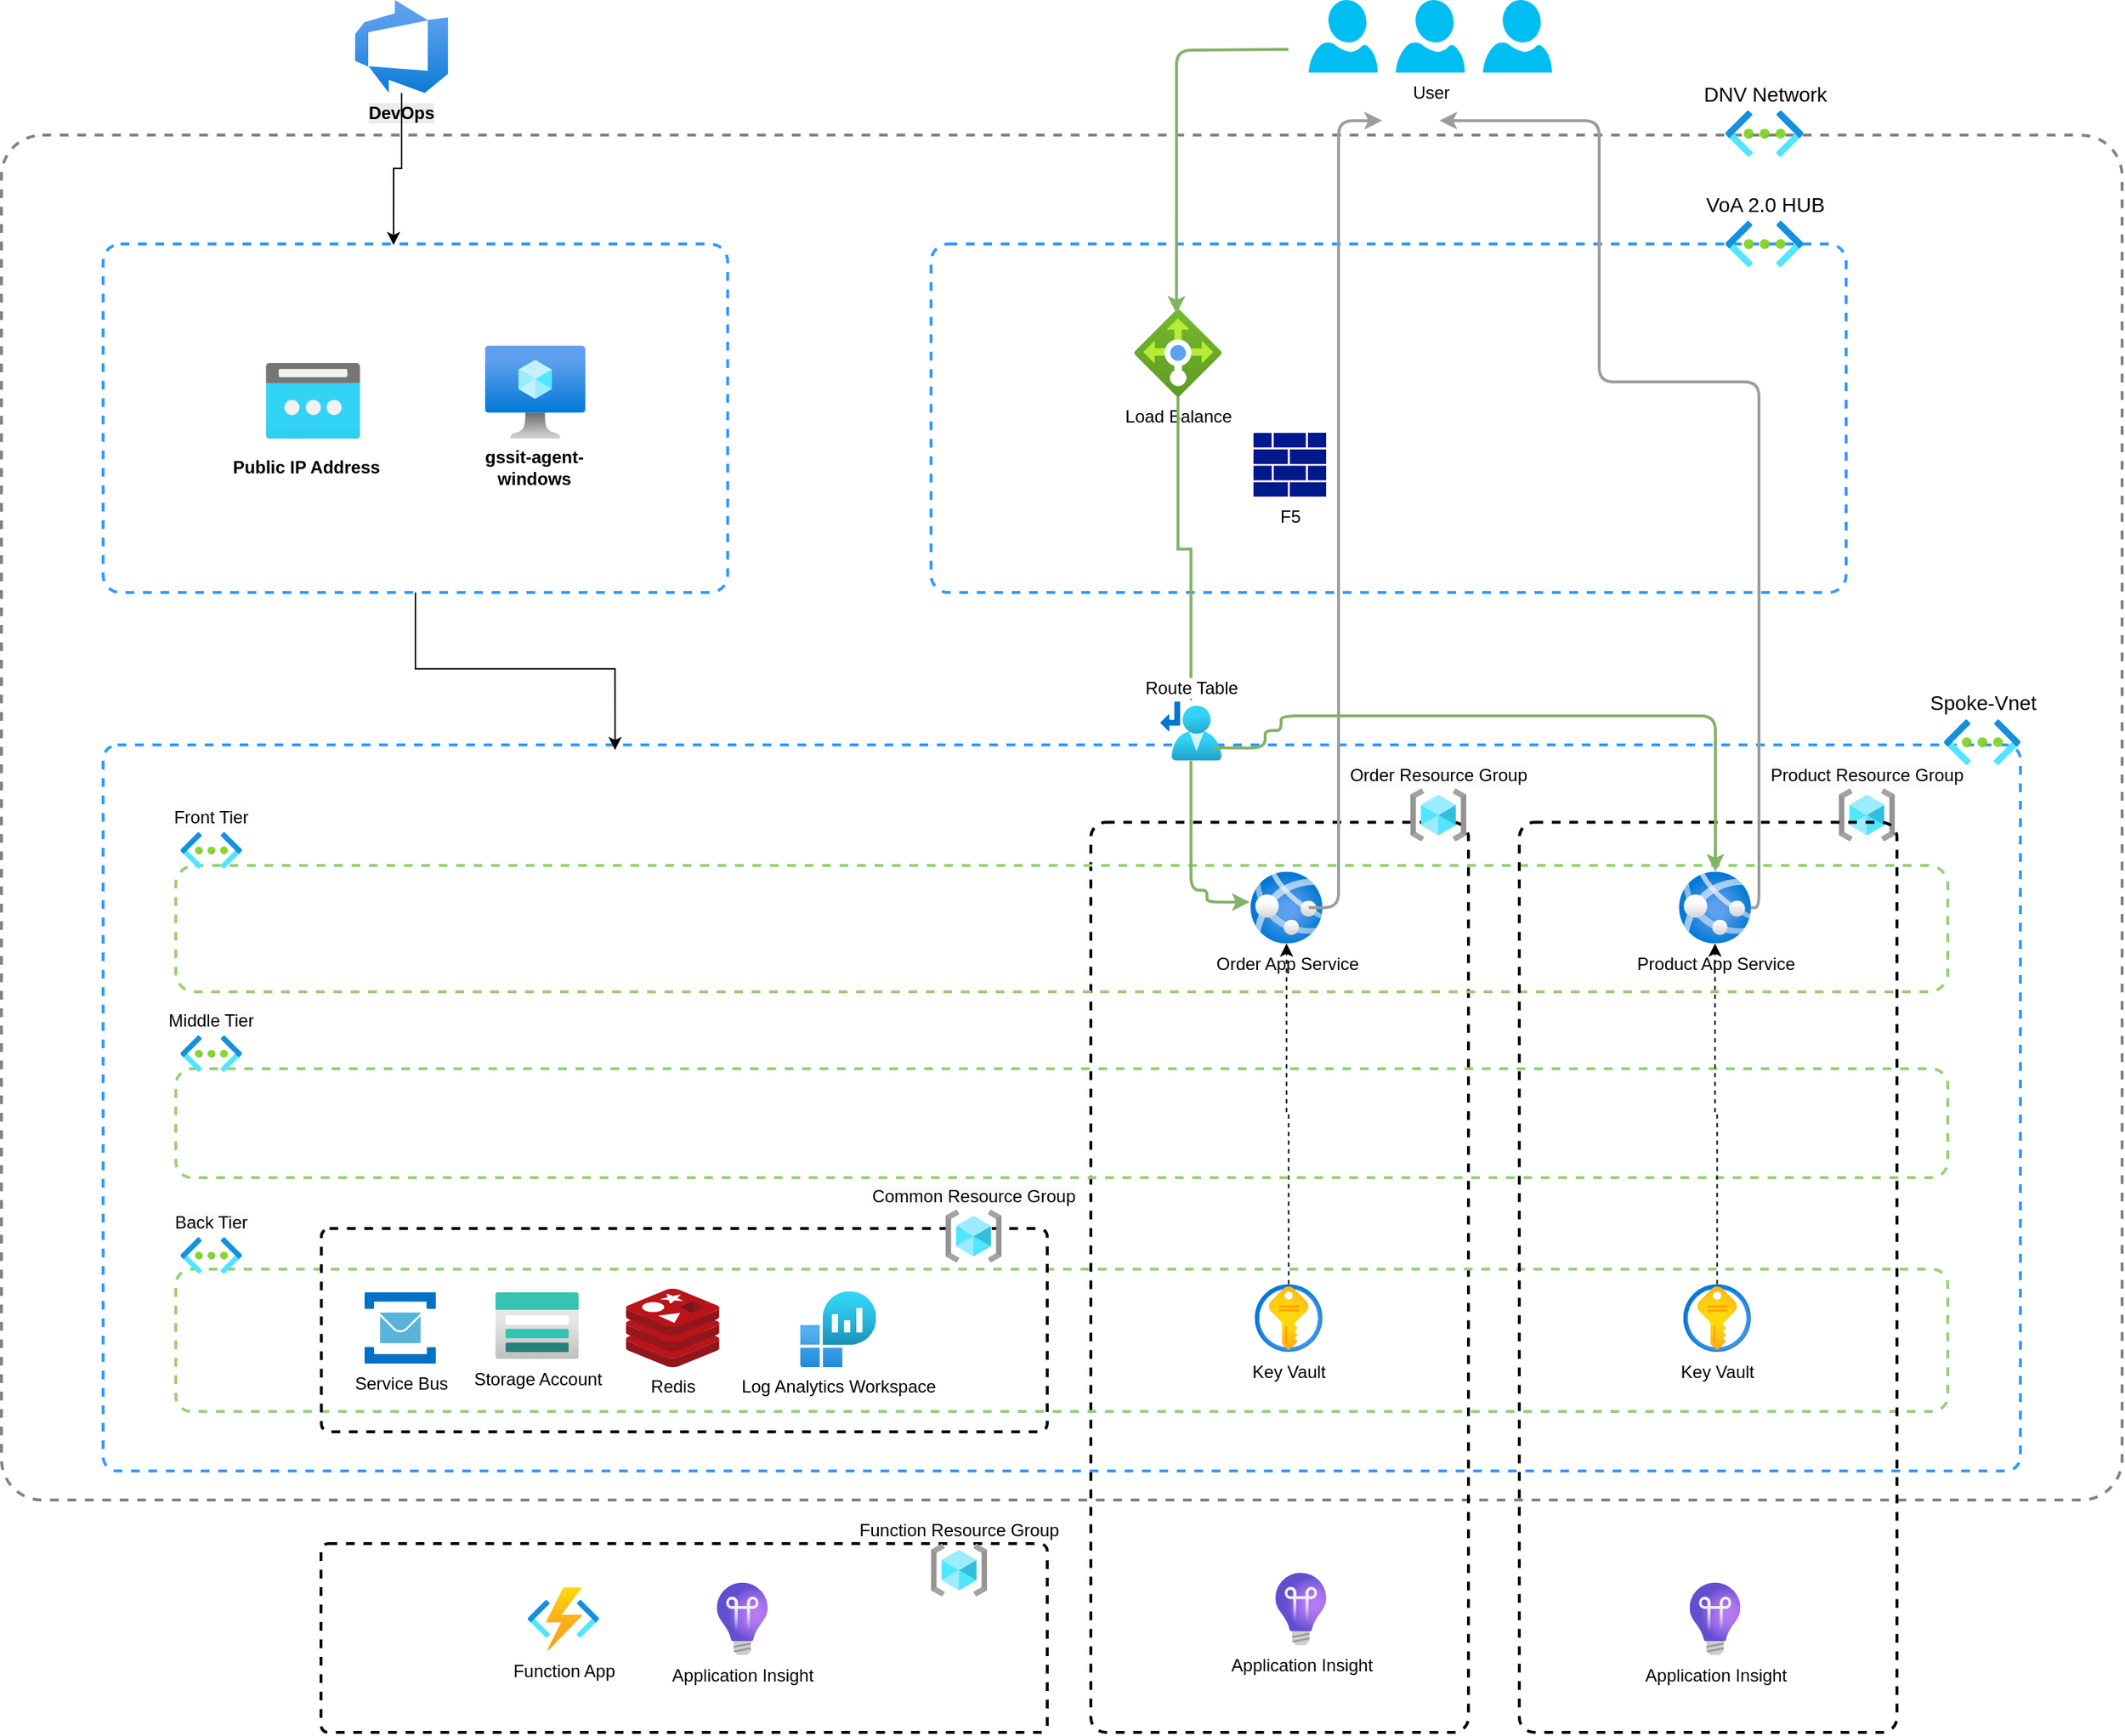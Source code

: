 <mxfile version="28.0.7">
  <diagram name="Page-1" id="WksLgGzuyehjq9d-efhy">
    <mxGraphModel dx="2377" dy="1238" grid="1" gridSize="10" guides="1" tooltips="1" connect="1" arrows="1" fold="1" page="1" pageScale="1" pageWidth="850" pageHeight="1100" math="0" shadow="0">
      <root>
        <mxCell id="0" />
        <mxCell id="1" parent="0" />
        <mxCell id="7zCMR_ArBEtUpEVLCaTa-1" value="" style="rounded=1;whiteSpace=wrap;html=1;strokeColor=#828282;fillColor=none;arcSize=3;dashed=1;strokeWidth=2;" vertex="1" parent="1">
          <mxGeometry x="410" y="383.06" width="1460" height="940" as="geometry" />
        </mxCell>
        <mxCell id="7zCMR_ArBEtUpEVLCaTa-2" value="" style="rounded=1;whiteSpace=wrap;html=1;dashed=1;strokeWidth=2;arcSize=4;fillColor=none;" vertex="1" parent="1">
          <mxGeometry x="1160" y="856.3" width="260" height="626.76" as="geometry" />
        </mxCell>
        <mxCell id="7zCMR_ArBEtUpEVLCaTa-3" value="" style="rounded=1;whiteSpace=wrap;html=1;dashed=1;fillColor=none;strokeColor=#97D077;strokeWidth=2;" vertex="1" parent="1">
          <mxGeometry x="530" y="886.06" width="1220" height="87" as="geometry" />
        </mxCell>
        <mxCell id="7zCMR_ArBEtUpEVLCaTa-4" value="" style="group;rounded=1;arcSize=2;strokeWidth=2;dashed=1;strokeColor=#3399FF;verticalAlign=middle;labelPosition=center;verticalLabelPosition=middle;align=center;movable=1;resizable=1;rotatable=1;deletable=1;editable=1;locked=0;connectable=1;" vertex="1" connectable="0" parent="1">
          <mxGeometry x="480" y="803.06" width="1320" height="500" as="geometry" />
        </mxCell>
        <mxCell id="7zCMR_ArBEtUpEVLCaTa-5" value="" style="rounded=1;whiteSpace=wrap;html=1;dashed=1;arcSize=11;fillColor=none;strokeColor=#97D077;strokeWidth=2;" vertex="1" parent="7zCMR_ArBEtUpEVLCaTa-4">
          <mxGeometry x="50" y="361" width="1220" height="98" as="geometry" />
        </mxCell>
        <mxCell id="7zCMR_ArBEtUpEVLCaTa-6" value="" style="rounded=1;whiteSpace=wrap;html=1;dashed=1;strokeWidth=2;arcSize=4;fillColor=none;" vertex="1" parent="7zCMR_ArBEtUpEVLCaTa-4">
          <mxGeometry x="150.24" y="333" width="499.76" height="140" as="geometry" />
        </mxCell>
        <mxCell id="7zCMR_ArBEtUpEVLCaTa-7" value="&lt;span style=&quot;background-color: rgb(251, 251, 251);&quot;&gt;Order Resource Group&lt;/span&gt;" style="image;aspect=fixed;html=1;points=[];align=center;fontSize=12;image=img/lib/azure2/general/Resource_Groups.svg;container=0;verticalAlign=bottom;labelPosition=center;verticalLabelPosition=top;fontColor=default;fontStyle=0" vertex="1" parent="7zCMR_ArBEtUpEVLCaTa-4">
          <mxGeometry x="899.999" y="30.0" width="38.567" height="36.3" as="geometry" />
        </mxCell>
        <mxCell id="7zCMR_ArBEtUpEVLCaTa-8" value="Order App Service" style="image;aspect=fixed;html=1;points=[];align=center;fontSize=12;image=img/lib/azure2/app_services/App_Services.svg;container=0;" vertex="1" parent="7zCMR_ArBEtUpEVLCaTa-4">
          <mxGeometry x="789.995" y="87.24" width="49.47" height="49.47" as="geometry" />
        </mxCell>
        <mxCell id="7zCMR_ArBEtUpEVLCaTa-9" value="Storage Account" style="image;aspect=fixed;html=1;points=[];align=center;fontSize=12;image=img/lib/azure2/storage/Storage_Accounts.svg;labelPosition=center;verticalLabelPosition=bottom;verticalAlign=top;container=0;" vertex="1" parent="7zCMR_ArBEtUpEVLCaTa-4">
          <mxGeometry x="269.997" y="376.78" width="57.5" height="46" as="geometry" />
        </mxCell>
        <mxCell id="7zCMR_ArBEtUpEVLCaTa-10" value="Service Bus" style="image;sketch=0;aspect=fixed;html=1;points=[];align=center;fontSize=12;image=img/lib/mscae/Service_Bus.svg;labelPosition=center;verticalLabelPosition=bottom;verticalAlign=top;" vertex="1" parent="7zCMR_ArBEtUpEVLCaTa-4">
          <mxGeometry x="180.002" y="376.78" width="49.22" height="49.22" as="geometry" />
        </mxCell>
        <mxCell id="7zCMR_ArBEtUpEVLCaTa-11" style="edgeStyle=orthogonalEdgeStyle;rounded=0;orthogonalLoop=1;jettySize=auto;html=1;dashed=1;" edge="1" parent="7zCMR_ArBEtUpEVLCaTa-4" source="7zCMR_ArBEtUpEVLCaTa-12" target="7zCMR_ArBEtUpEVLCaTa-8">
          <mxGeometry relative="1" as="geometry" />
        </mxCell>
        <mxCell id="7zCMR_ArBEtUpEVLCaTa-12" value="Key Vault" style="image;aspect=fixed;html=1;points=[];align=center;fontSize=12;image=img/lib/azure2/security/Key_Vaults.svg;labelPosition=center;verticalLabelPosition=bottom;verticalAlign=top;container=0;" vertex="1" parent="7zCMR_ArBEtUpEVLCaTa-4">
          <mxGeometry x="792.897" y="371.343" width="46.567" height="46.567" as="geometry" />
        </mxCell>
        <mxCell id="7zCMR_ArBEtUpEVLCaTa-13" value="Spoke-Vnet" style="aspect=fixed;html=1;points=[];align=center;image;fontSize=14;image=img/lib/azure2/networking/Virtual_Networks.svg;dashed=1;fillColor=#EBEBEB;labelPosition=center;verticalLabelPosition=top;verticalAlign=bottom;textShadow=0;horizontal=1;container=0;" vertex="1" parent="7zCMR_ArBEtUpEVLCaTa-4">
          <mxGeometry x="1267.42" y="-17.57" width="52.58" height="31.39" as="geometry" />
        </mxCell>
        <mxCell id="7zCMR_ArBEtUpEVLCaTa-14" value="&lt;span style=&quot;background-color: rgb(251, 251, 251);&quot;&gt;Common Resource Group&lt;/span&gt;" style="image;aspect=fixed;html=1;points=[];align=center;fontSize=12;image=img/lib/azure2/general/Resource_Groups.svg;container=0;verticalAlign=bottom;labelPosition=center;verticalLabelPosition=top;fontColor=default;fontStyle=0" vertex="1" parent="7zCMR_ArBEtUpEVLCaTa-4">
          <mxGeometry x="580" y="320" width="38.567" height="36.3" as="geometry" />
        </mxCell>
        <mxCell id="7zCMR_ArBEtUpEVLCaTa-15" value="Redis" style="image;sketch=0;aspect=fixed;html=1;points=[];align=center;fontSize=12;image=img/lib/mscae/Cache_Redis_Product.svg;" vertex="1" parent="7zCMR_ArBEtUpEVLCaTa-4">
          <mxGeometry x="360" y="374.39" width="64.29" height="54" as="geometry" />
        </mxCell>
        <mxCell id="7zCMR_ArBEtUpEVLCaTa-16" value="Log Analytics Workspace" style="image;aspect=fixed;html=1;points=[];align=center;fontSize=12;image=img/lib/azure2/analytics/Log_Analytics_Workspaces.svg;" vertex="1" parent="7zCMR_ArBEtUpEVLCaTa-4">
          <mxGeometry x="480" y="376.17" width="52.22" height="52.22" as="geometry" />
        </mxCell>
        <mxCell id="7zCMR_ArBEtUpEVLCaTa-17" value="&lt;span style=&quot;background-color: rgb(251, 251, 251);&quot;&gt;Product Resource Group&lt;/span&gt;" style="image;aspect=fixed;html=1;points=[];align=center;fontSize=12;image=img/lib/azure2/general/Resource_Groups.svg;container=0;verticalAlign=bottom;labelPosition=center;verticalLabelPosition=top;fontColor=default;fontStyle=0" vertex="1" parent="7zCMR_ArBEtUpEVLCaTa-4">
          <mxGeometry x="1194.999" y="30" width="38.567" height="36.3" as="geometry" />
        </mxCell>
        <mxCell id="7zCMR_ArBEtUpEVLCaTa-18" value="" style="rounded=1;whiteSpace=wrap;html=1;strokeColor=#3399FF;fillColor=none;arcSize=5;dashed=1;strokeWidth=2;" vertex="1" parent="1">
          <mxGeometry x="1050" y="458.06" width="630" height="240" as="geometry" />
        </mxCell>
        <mxCell id="7zCMR_ArBEtUpEVLCaTa-19" value="VoA 2.0 HUB" style="aspect=fixed;html=1;points=[];align=center;image;fontSize=14;image=img/lib/azure2/networking/Virtual_Networks.svg;dashed=1;fillColor=#EBEBEB;labelPosition=center;verticalLabelPosition=top;verticalAlign=bottom;textShadow=0;horizontal=1;" vertex="1" parent="1">
          <mxGeometry x="1597" y="442.06" width="53.5" height="31.94" as="geometry" />
        </mxCell>
        <mxCell id="7zCMR_ArBEtUpEVLCaTa-20" value="Load Balance" style="image;aspect=fixed;html=1;points=[];align=center;fontSize=12;image=img/lib/azure2/networking/Load_Balancers.svg;" vertex="1" parent="1">
          <mxGeometry x="1190" y="503.06" width="60" height="60" as="geometry" />
        </mxCell>
        <mxCell id="7zCMR_ArBEtUpEVLCaTa-21" value="&lt;span style=&quot;background-color: rgb(255, 255, 255);&quot;&gt;F5&lt;/span&gt;" style="sketch=0;aspect=fixed;pointerEvents=1;shadow=0;dashed=0;html=1;strokeColor=none;labelPosition=center;verticalLabelPosition=bottom;verticalAlign=top;align=center;fillColor=#00188D;shape=mxgraph.mscae.enterprise.firewall" vertex="1" parent="1">
          <mxGeometry x="1272" y="588.06" width="50" height="44" as="geometry" />
        </mxCell>
        <mxCell id="7zCMR_ArBEtUpEVLCaTa-22" value="DNV Network" style="aspect=fixed;html=1;points=[];align=center;image;fontSize=14;image=img/lib/azure2/networking/Virtual_Networks.svg;dashed=1;fillColor=#EBEBEB;labelPosition=center;verticalLabelPosition=top;verticalAlign=bottom;textShadow=0;horizontal=1;" vertex="1" parent="1">
          <mxGeometry x="1597" y="366.06" width="53.5" height="31.94" as="geometry" />
        </mxCell>
        <mxCell id="7zCMR_ArBEtUpEVLCaTa-23" value="&lt;span style=&quot;font-size: 12px; background-color: rgb(251, 251, 251);&quot;&gt;Front Tier&lt;/span&gt;" style="aspect=fixed;html=1;points=[];align=center;image;fontSize=14;image=img/lib/azure2/networking/Virtual_Networks.svg;dashed=1;fillColor=#EBEBEB;labelPosition=center;verticalLabelPosition=top;verticalAlign=bottom;textShadow=0;horizontal=1;container=0;" vertex="1" parent="1">
          <mxGeometry x="530" y="863.06" width="48.863" height="25.17" as="geometry" />
        </mxCell>
        <mxCell id="7zCMR_ArBEtUpEVLCaTa-24" value="" style="rounded=1;whiteSpace=wrap;html=1;dashed=1;fillColor=none;strokeWidth=2;strokeColor=#97D077;movable=1;resizable=1;rotatable=1;deletable=1;editable=1;locked=0;connectable=1;" vertex="1" parent="1">
          <mxGeometry x="530" y="1026.06" width="1220" height="75" as="geometry" />
        </mxCell>
        <mxCell id="7zCMR_ArBEtUpEVLCaTa-25" value="&lt;span style=&quot;font-size: 12px; background-color: rgb(251, 251, 251);&quot;&gt;Middle Tier&lt;/span&gt;" style="aspect=fixed;html=1;points=[];align=center;image;fontSize=14;image=img/lib/azure2/networking/Virtual_Networks.svg;dashed=1;fillColor=#EBEBEB;labelPosition=center;verticalLabelPosition=top;verticalAlign=bottom;textShadow=0;horizontal=1;container=0;" vertex="1" parent="1">
          <mxGeometry x="530" y="1003.06" width="48.863" height="25.17" as="geometry" />
        </mxCell>
        <mxCell id="7zCMR_ArBEtUpEVLCaTa-26" value="&lt;span style=&quot;font-size: 12px; background-color: rgb(251, 251, 251);&quot;&gt;Back Tier&lt;/span&gt;" style="aspect=fixed;html=1;points=[];align=center;image;fontSize=14;image=img/lib/azure2/networking/Virtual_Networks.svg;dashed=1;fillColor=#EBEBEB;labelPosition=center;verticalLabelPosition=top;verticalAlign=bottom;textShadow=0;horizontal=1;container=0;" vertex="1" parent="1">
          <mxGeometry x="530" y="1142.06" width="48.863" height="25.17" as="geometry" />
        </mxCell>
        <mxCell id="7zCMR_ArBEtUpEVLCaTa-27" value="" style="edgeStyle=orthogonalEdgeStyle;rounded=1;orthogonalLoop=1;jettySize=auto;html=1;entryX=-0.012;entryY=0.424;entryDx=0;entryDy=0;entryPerimeter=0;fillColor=#d5e8d4;strokeColor=#82b366;strokeWidth=2;curved=0;" edge="1" parent="1" source="7zCMR_ArBEtUpEVLCaTa-29" target="7zCMR_ArBEtUpEVLCaTa-8">
          <mxGeometry relative="1" as="geometry">
            <mxPoint x="1154" y="570.06" as="sourcePoint" />
            <mxPoint x="1155" y="890.06" as="targetPoint" />
            <Array as="points">
              <mxPoint x="1229" y="903.06" />
              <mxPoint x="1240" y="903.06" />
              <mxPoint x="1240" y="911.06" />
            </Array>
          </mxGeometry>
        </mxCell>
        <mxCell id="7zCMR_ArBEtUpEVLCaTa-28" value="" style="edgeStyle=orthogonalEdgeStyle;rounded=0;orthogonalLoop=1;jettySize=auto;html=1;fillColor=#d5e8d4;strokeColor=#82b366;strokeWidth=2;" edge="1" parent="1" source="7zCMR_ArBEtUpEVLCaTa-20" target="7zCMR_ArBEtUpEVLCaTa-29">
          <mxGeometry relative="1" as="geometry">
            <mxPoint x="990" y="583.06" as="sourcePoint" />
            <mxPoint x="1130" y="918.06" as="targetPoint" />
            <Array as="points" />
          </mxGeometry>
        </mxCell>
        <mxCell id="7zCMR_ArBEtUpEVLCaTa-29" value="Route Table" style="image;aspect=fixed;html=1;points=[];align=center;fontSize=12;image=img/lib/azure2/networking/Route_Tables.svg;labelPosition=center;verticalLabelPosition=top;verticalAlign=bottom;container=0;" vertex="1" parent="1">
          <mxGeometry x="1207.88" y="773.06" width="42.12" height="40.81" as="geometry" />
        </mxCell>
        <mxCell id="7zCMR_ArBEtUpEVLCaTa-30" style="edgeStyle=orthogonalEdgeStyle;rounded=1;orthogonalLoop=1;jettySize=auto;html=1;strokeWidth=2;curved=0;strokeColor=#9C9C9C;" edge="1" parent="1">
          <mxGeometry relative="1" as="geometry">
            <mxPoint x="1360.53" y="373.06" as="targetPoint" />
            <Array as="points">
              <mxPoint x="1330.53" y="915.06" />
              <mxPoint x="1330.53" y="373.06" />
            </Array>
            <mxPoint x="1309.995" y="915.06" as="sourcePoint" />
          </mxGeometry>
        </mxCell>
        <mxCell id="7zCMR_ArBEtUpEVLCaTa-31" style="edgeStyle=orthogonalEdgeStyle;rounded=1;orthogonalLoop=1;jettySize=auto;html=1;entryX=0.483;entryY=0.05;entryDx=0;entryDy=0;entryPerimeter=0;fillColor=#d5e8d4;strokeColor=#82b366;strokeWidth=2;curved=0;" edge="1" parent="1" target="7zCMR_ArBEtUpEVLCaTa-20">
          <mxGeometry relative="1" as="geometry">
            <mxPoint x="1296" y="324.06" as="sourcePoint" />
          </mxGeometry>
        </mxCell>
        <mxCell id="7zCMR_ArBEtUpEVLCaTa-32" value="Application Insight" style="image;aspect=fixed;html=1;points=[];align=center;fontSize=12;image=img/lib/azure2/devops/Application_Insights.svg;" vertex="1" parent="1">
          <mxGeometry x="1287.08" y="1373.06" width="34.92" height="50" as="geometry" />
        </mxCell>
        <mxCell id="7zCMR_ArBEtUpEVLCaTa-33" value="" style="rounded=1;whiteSpace=wrap;html=1;dashed=1;strokeWidth=2;arcSize=4;fillColor=none;" vertex="1" parent="1">
          <mxGeometry x="1455" y="856.3" width="260" height="626.76" as="geometry" />
        </mxCell>
        <mxCell id="7zCMR_ArBEtUpEVLCaTa-34" value="Product App Service" style="image;aspect=fixed;html=1;points=[];align=center;fontSize=12;image=img/lib/azure2/app_services/App_Services.svg;container=0;" vertex="1" parent="1">
          <mxGeometry x="1564.995" y="890.3" width="49.47" height="49.47" as="geometry" />
        </mxCell>
        <mxCell id="7zCMR_ArBEtUpEVLCaTa-35" style="edgeStyle=orthogonalEdgeStyle;rounded=0;orthogonalLoop=1;jettySize=auto;html=1;dashed=1;" edge="1" parent="1" source="7zCMR_ArBEtUpEVLCaTa-36" target="7zCMR_ArBEtUpEVLCaTa-34">
          <mxGeometry relative="1" as="geometry" />
        </mxCell>
        <mxCell id="7zCMR_ArBEtUpEVLCaTa-36" value="Key Vault" style="image;aspect=fixed;html=1;points=[];align=center;fontSize=12;image=img/lib/azure2/security/Key_Vaults.svg;labelPosition=center;verticalLabelPosition=bottom;verticalAlign=top;container=0;" vertex="1" parent="1">
          <mxGeometry x="1567.897" y="1174.403" width="46.567" height="46.567" as="geometry" />
        </mxCell>
        <mxCell id="7zCMR_ArBEtUpEVLCaTa-37" value="Application Insight" style="image;aspect=fixed;html=1;points=[];align=center;fontSize=12;image=img/lib/azure2/devops/Application_Insights.svg;" vertex="1" parent="1">
          <mxGeometry x="1572.27" y="1379.83" width="34.92" height="50" as="geometry" />
        </mxCell>
        <mxCell id="7zCMR_ArBEtUpEVLCaTa-38" value="" style="rounded=1;whiteSpace=wrap;html=1;dashed=1;strokeWidth=2;arcSize=4;fillColor=none;" vertex="1" parent="1">
          <mxGeometry x="630" y="1353.06" width="500" height="130" as="geometry" />
        </mxCell>
        <mxCell id="7zCMR_ArBEtUpEVLCaTa-39" value="Application Insight" style="image;aspect=fixed;html=1;points=[];align=center;fontSize=12;image=img/lib/azure2/devops/Application_Insights.svg;" vertex="1" parent="1">
          <mxGeometry x="902.54" y="1379.83" width="34.92" height="50" as="geometry" />
        </mxCell>
        <mxCell id="7zCMR_ArBEtUpEVLCaTa-40" value="Function App" style="image;html=1;points=[];align=center;fontSize=12;image=img/lib/azure2/compute/Function_Apps.svg;container=0;" vertex="1" parent="1">
          <mxGeometry x="770" y="1383.07" width="53.63" height="43.53" as="geometry" />
        </mxCell>
        <mxCell id="7zCMR_ArBEtUpEVLCaTa-41" value="&lt;span style=&quot;background-color: rgb(251, 251, 251);&quot;&gt;Function Resource Group&lt;/span&gt;" style="image;aspect=fixed;html=1;points=[];align=center;fontSize=12;image=img/lib/azure2/general/Resource_Groups.svg;container=0;verticalAlign=bottom;labelPosition=center;verticalLabelPosition=top;fontColor=default;fontStyle=0" vertex="1" parent="1">
          <mxGeometry x="1050" y="1353.06" width="38.567" height="36.3" as="geometry" />
        </mxCell>
        <mxCell id="7zCMR_ArBEtUpEVLCaTa-42" value="" style="edgeStyle=orthogonalEdgeStyle;rounded=1;orthogonalLoop=1;jettySize=auto;html=1;fillColor=#d5e8d4;strokeColor=#82b366;strokeWidth=2;curved=0;exitX=0.579;exitY=0.004;exitDx=0;exitDy=0;exitPerimeter=0;" edge="1" parent="1" source="7zCMR_ArBEtUpEVLCaTa-4" target="7zCMR_ArBEtUpEVLCaTa-34">
          <mxGeometry relative="1" as="geometry">
            <mxPoint x="1279.46" y="803.06" as="sourcePoint" />
            <mxPoint x="1319.46" y="900.06" as="targetPoint" />
            <Array as="points">
              <mxPoint x="1280" y="805.06" />
              <mxPoint x="1280" y="793.06" />
              <mxPoint x="1291" y="793.06" />
              <mxPoint x="1291" y="783.06" />
              <mxPoint x="1590" y="783.06" />
            </Array>
          </mxGeometry>
        </mxCell>
        <mxCell id="7zCMR_ArBEtUpEVLCaTa-43" style="edgeStyle=orthogonalEdgeStyle;rounded=1;orthogonalLoop=1;jettySize=auto;html=1;strokeWidth=2;curved=0;strokeColor=#9C9C9C;" edge="1" parent="1">
          <mxGeometry relative="1" as="geometry">
            <mxPoint x="1400" y="373.06" as="targetPoint" />
            <Array as="points">
              <mxPoint x="1620" y="915.06" />
              <mxPoint x="1620" y="553.06" />
              <mxPoint x="1510" y="553.06" />
              <mxPoint x="1510" y="373.06" />
            </Array>
            <mxPoint x="1614.47" y="915.06" as="sourcePoint" />
          </mxGeometry>
        </mxCell>
        <mxCell id="7zCMR_ArBEtUpEVLCaTa-44" value="" style="rounded=1;whiteSpace=wrap;html=1;strokeColor=#3399FF;fillColor=none;arcSize=5;dashed=1;strokeWidth=2;" vertex="1" parent="1">
          <mxGeometry x="480" y="458.06" width="430" height="240" as="geometry" />
        </mxCell>
        <mxCell id="7zCMR_ArBEtUpEVLCaTa-45" value="&lt;b style=&quot;text-wrap-mode: wrap; background-color: rgb(236, 236, 236);&quot;&gt;DevOps&lt;/b&gt;" style="image;aspect=fixed;html=1;points=[];align=center;fontSize=12;image=img/lib/azure2/devops/Azure_DevOps.svg;" vertex="1" parent="1">
          <mxGeometry x="653.46" y="290.0" width="64" height="64" as="geometry" />
        </mxCell>
        <mxCell id="7zCMR_ArBEtUpEVLCaTa-46" value="" style="image;aspect=fixed;html=1;points=[];align=center;fontSize=12;image=img/lib/azure2/compute/Virtual_Machine.svg;" vertex="1" parent="1">
          <mxGeometry x="742.96" y="528.06" width="69" height="64" as="geometry" />
        </mxCell>
        <mxCell id="7zCMR_ArBEtUpEVLCaTa-47" value="" style="image;aspect=fixed;html=1;points=[];align=center;fontSize=12;image=img/lib/azure2/networking/Public_IP_Addresses.svg;" vertex="1" parent="1">
          <mxGeometry x="592" y="540.06" width="65" height="52" as="geometry" />
        </mxCell>
        <mxCell id="7zCMR_ArBEtUpEVLCaTa-48" value="&lt;font style=&quot;font-size: 12px;&quot;&gt;&lt;b style=&quot;font-size: 12px;&quot;&gt;Public IP Address&lt;/b&gt;&lt;/font&gt;" style="text;html=1;strokeColor=none;fillColor=none;align=center;verticalAlign=middle;whiteSpace=wrap;rounded=0;fontSize=12;" vertex="1" parent="1">
          <mxGeometry x="560" y="592.06" width="120" height="40" as="geometry" />
        </mxCell>
        <mxCell id="7zCMR_ArBEtUpEVLCaTa-49" value="&lt;b&gt;gssit-agent-windows&lt;/b&gt;" style="text;html=1;strokeColor=none;fillColor=none;align=center;verticalAlign=middle;whiteSpace=wrap;rounded=0;fontSize=12;" vertex="1" parent="1">
          <mxGeometry x="717.46" y="592.06" width="120" height="40" as="geometry" />
        </mxCell>
        <mxCell id="7zCMR_ArBEtUpEVLCaTa-50" style="edgeStyle=orthogonalEdgeStyle;rounded=0;orthogonalLoop=1;jettySize=auto;html=1;entryX=0.465;entryY=0.003;entryDx=0;entryDy=0;entryPerimeter=0;" edge="1" parent="1" source="7zCMR_ArBEtUpEVLCaTa-45" target="7zCMR_ArBEtUpEVLCaTa-44">
          <mxGeometry relative="1" as="geometry" />
        </mxCell>
        <mxCell id="7zCMR_ArBEtUpEVLCaTa-51" style="edgeStyle=orthogonalEdgeStyle;rounded=0;orthogonalLoop=1;jettySize=auto;html=1;entryX=0.267;entryY=0.007;entryDx=0;entryDy=0;entryPerimeter=0;" edge="1" parent="1" source="7zCMR_ArBEtUpEVLCaTa-44" target="7zCMR_ArBEtUpEVLCaTa-4">
          <mxGeometry relative="1" as="geometry" />
        </mxCell>
        <mxCell id="7zCMR_ArBEtUpEVLCaTa-57" value="" style="verticalLabelPosition=bottom;html=1;verticalAlign=top;align=center;strokeColor=none;fillColor=#00BEF2;shape=mxgraph.azure.user;" vertex="1" parent="1">
          <mxGeometry x="1310" y="290" width="47.5" height="50" as="geometry" />
        </mxCell>
        <mxCell id="7zCMR_ArBEtUpEVLCaTa-58" value="&lt;span style=&quot;background-color: rgb(255, 255, 255);&quot;&gt;User&lt;/span&gt;" style="verticalLabelPosition=bottom;html=1;verticalAlign=top;align=center;strokeColor=none;fillColor=#00BEF2;shape=mxgraph.azure.user;" vertex="1" parent="1">
          <mxGeometry x="1370" y="290" width="47.5" height="50" as="geometry" />
        </mxCell>
        <mxCell id="7zCMR_ArBEtUpEVLCaTa-59" value="" style="verticalLabelPosition=bottom;html=1;verticalAlign=top;align=center;strokeColor=none;fillColor=#00BEF2;shape=mxgraph.azure.user;" vertex="1" parent="1">
          <mxGeometry x="1430" y="290" width="47.5" height="50" as="geometry" />
        </mxCell>
      </root>
    </mxGraphModel>
  </diagram>
</mxfile>
